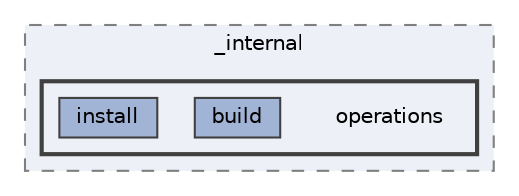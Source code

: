 digraph "C:/Users/LukeMabie/documents/Development/Password_Saver_Using_Django-master/venv/Lib/site-packages/pip/_internal/operations"
{
 // LATEX_PDF_SIZE
  bgcolor="transparent";
  edge [fontname=Helvetica,fontsize=10,labelfontname=Helvetica,labelfontsize=10];
  node [fontname=Helvetica,fontsize=10,shape=box,height=0.2,width=0.4];
  compound=true
  subgraph clusterdir_2427310657220688c22b1bfd5616a647 {
    graph [ bgcolor="#edf0f7", pencolor="grey50", label="_internal", fontname=Helvetica,fontsize=10 style="filled,dashed", URL="dir_2427310657220688c22b1bfd5616a647.html",tooltip=""]
  subgraph clusterdir_842d1264496cacb60c02b5769e3b7f17 {
    graph [ bgcolor="#edf0f7", pencolor="grey25", label="", fontname=Helvetica,fontsize=10 style="filled,bold", URL="dir_842d1264496cacb60c02b5769e3b7f17.html",tooltip=""]
    dir_842d1264496cacb60c02b5769e3b7f17 [shape=plaintext, label="operations"];
  dir_07272e3e4e3a0532e6c30a19de5f3d54 [label="build", fillcolor="#a2b4d6", color="grey25", style="filled", URL="dir_07272e3e4e3a0532e6c30a19de5f3d54.html",tooltip=""];
  dir_128917c9cd25131c3736d294a8401431 [label="install", fillcolor="#a2b4d6", color="grey25", style="filled", URL="dir_128917c9cd25131c3736d294a8401431.html",tooltip=""];
  }
  }
}
